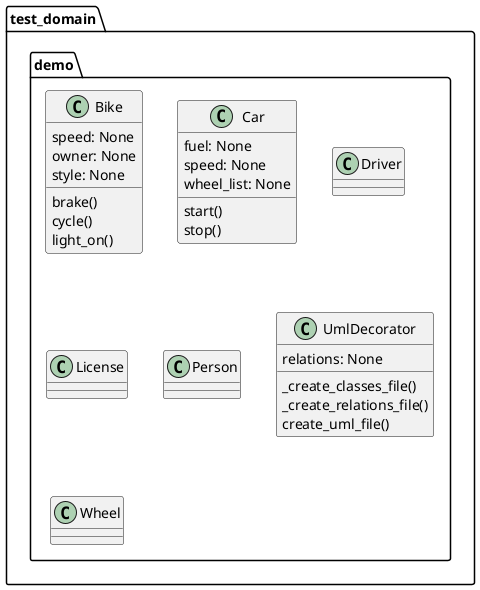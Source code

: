 @startuml
class test_domain.demo.Bike {
  brake()
  cycle()
  light_on()
  speed: None
  owner: None
  style: None
}
class test_domain.demo.Car {
  start()
  stop()
  fuel: None
  speed: None
  wheel_list: None
}
class test_domain.demo.Driver {
}
class test_domain.demo.License {
}
class test_domain.demo.Person {
}
class test_domain.demo.UmlDecorator {
  _create_classes_file()
  _create_relations_file()
  create_uml_file()
  relations: None
}
class test_domain.demo.Wheel {
}
@enduml
